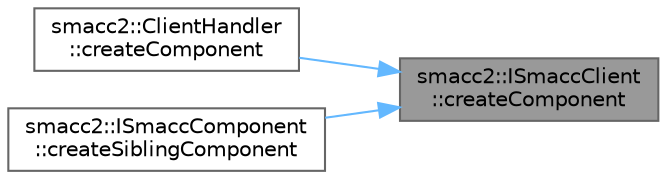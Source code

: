 digraph "smacc2::ISmaccClient::createComponent"
{
 // LATEX_PDF_SIZE
  bgcolor="transparent";
  edge [fontname=Helvetica,fontsize=10,labelfontname=Helvetica,labelfontsize=10];
  node [fontname=Helvetica,fontsize=10,shape=box,height=0.2,width=0.4];
  rankdir="RL";
  Node1 [label="smacc2::ISmaccClient\l::createComponent",height=0.2,width=0.4,color="gray40", fillcolor="grey60", style="filled", fontcolor="black",tooltip=" "];
  Node1 -> Node2 [dir="back",color="steelblue1",style="solid"];
  Node2 [label="smacc2::ClientHandler\l::createComponent",height=0.2,width=0.4,color="grey40", fillcolor="white", style="filled",URL="$classsmacc2_1_1ClientHandler.html#a2d19b334eb205788b30b155b609f9b33",tooltip=" "];
  Node1 -> Node3 [dir="back",color="steelblue1",style="solid"];
  Node3 [label="smacc2::ISmaccComponent\l::createSiblingComponent",height=0.2,width=0.4,color="grey40", fillcolor="white", style="filled",URL="$classsmacc2_1_1ISmaccComponent.html#a606ce6140f931de7fdc94605002c30d5",tooltip=" "];
}
